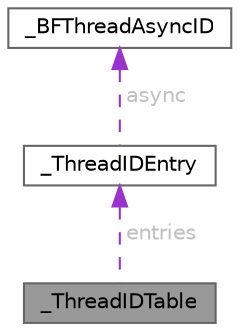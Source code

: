 digraph "_ThreadIDTable"
{
 // LATEX_PDF_SIZE
  bgcolor="transparent";
  edge [fontname=Helvetica,fontsize=10,labelfontname=Helvetica,labelfontsize=10];
  node [fontname=Helvetica,fontsize=10,shape=box,height=0.2,width=0.4];
  Node1 [id="Node000001",label="_ThreadIDTable",height=0.2,width=0.4,color="gray40", fillcolor="grey60", style="filled", fontcolor="black",tooltip=" "];
  Node2 -> Node1 [id="edge1_Node000001_Node000002",dir="back",color="darkorchid3",style="dashed",tooltip=" ",label=" entries",fontcolor="grey" ];
  Node2 [id="Node000002",label="_ThreadIDEntry",height=0.2,width=0.4,color="gray40", fillcolor="white", style="filled",URL="$d6/dc4/struct__ThreadIDEntry.html",tooltip=" "];
  Node3 -> Node2 [id="edge2_Node000002_Node000003",dir="back",color="darkorchid3",style="dashed",tooltip=" ",label=" async",fontcolor="grey" ];
  Node3 [id="Node000003",label="_BFThreadAsyncID",height=0.2,width=0.4,color="gray40", fillcolor="white", style="filled",URL="$de/d76/struct__BFThreadAsyncID.html",tooltip=" "];
}
